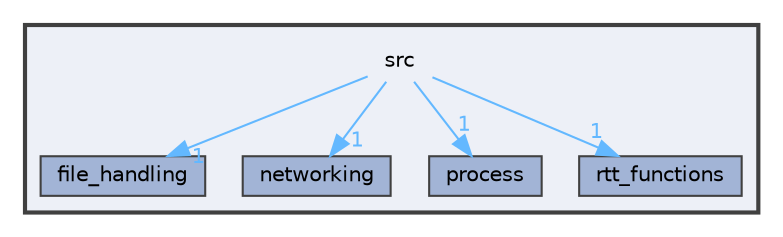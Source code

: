 digraph "src"
{
 // LATEX_PDF_SIZE
  bgcolor="transparent";
  edge [fontname=Helvetica,fontsize=10,labelfontname=Helvetica,labelfontsize=10];
  node [fontname=Helvetica,fontsize=10,shape=box,height=0.2,width=0.4];
  compound=true
  subgraph clusterdir_68267d1309a1af8e8297ef4c3efbcdba {
    graph [ bgcolor="#edf0f7", pencolor="grey25", label="", fontname=Helvetica,fontsize=10 style="filled,bold", URL="dir_68267d1309a1af8e8297ef4c3efbcdba.html",tooltip=""]
    dir_68267d1309a1af8e8297ef4c3efbcdba [shape=plaintext, label="src"];
  dir_771badacecff741f28e97328c89b9621 [label="file_handling", fillcolor="#a2b4d6", color="grey25", style="filled", URL="dir_771badacecff741f28e97328c89b9621.html",tooltip=""];
  dir_9af23f777b01ec74654e941bf6573352 [label="networking", fillcolor="#a2b4d6", color="grey25", style="filled", URL="dir_9af23f777b01ec74654e941bf6573352.html",tooltip=""];
  dir_c0cd66d8ddae4fc5bc5dc2f24e29763b [label="process", fillcolor="#a2b4d6", color="grey25", style="filled", URL="dir_c0cd66d8ddae4fc5bc5dc2f24e29763b.html",tooltip=""];
  dir_65ac25beae81ada7e72919188d3edb4b [label="rtt_functions", fillcolor="#a2b4d6", color="grey25", style="filled", URL="dir_65ac25beae81ada7e72919188d3edb4b.html",tooltip=""];
  }
  dir_68267d1309a1af8e8297ef4c3efbcdba->dir_65ac25beae81ada7e72919188d3edb4b [headlabel="1", labeldistance=1.5 headhref="dir_000004_000003.html" href="dir_000004_000003.html" color="steelblue1" fontcolor="steelblue1"];
  dir_68267d1309a1af8e8297ef4c3efbcdba->dir_771badacecff741f28e97328c89b9621 [headlabel="1", labeldistance=1.5 headhref="dir_000004_000000.html" href="dir_000004_000000.html" color="steelblue1" fontcolor="steelblue1"];
  dir_68267d1309a1af8e8297ef4c3efbcdba->dir_9af23f777b01ec74654e941bf6573352 [headlabel="1", labeldistance=1.5 headhref="dir_000004_000001.html" href="dir_000004_000001.html" color="steelblue1" fontcolor="steelblue1"];
  dir_68267d1309a1af8e8297ef4c3efbcdba->dir_c0cd66d8ddae4fc5bc5dc2f24e29763b [headlabel="1", labeldistance=1.5 headhref="dir_000004_000002.html" href="dir_000004_000002.html" color="steelblue1" fontcolor="steelblue1"];
}
